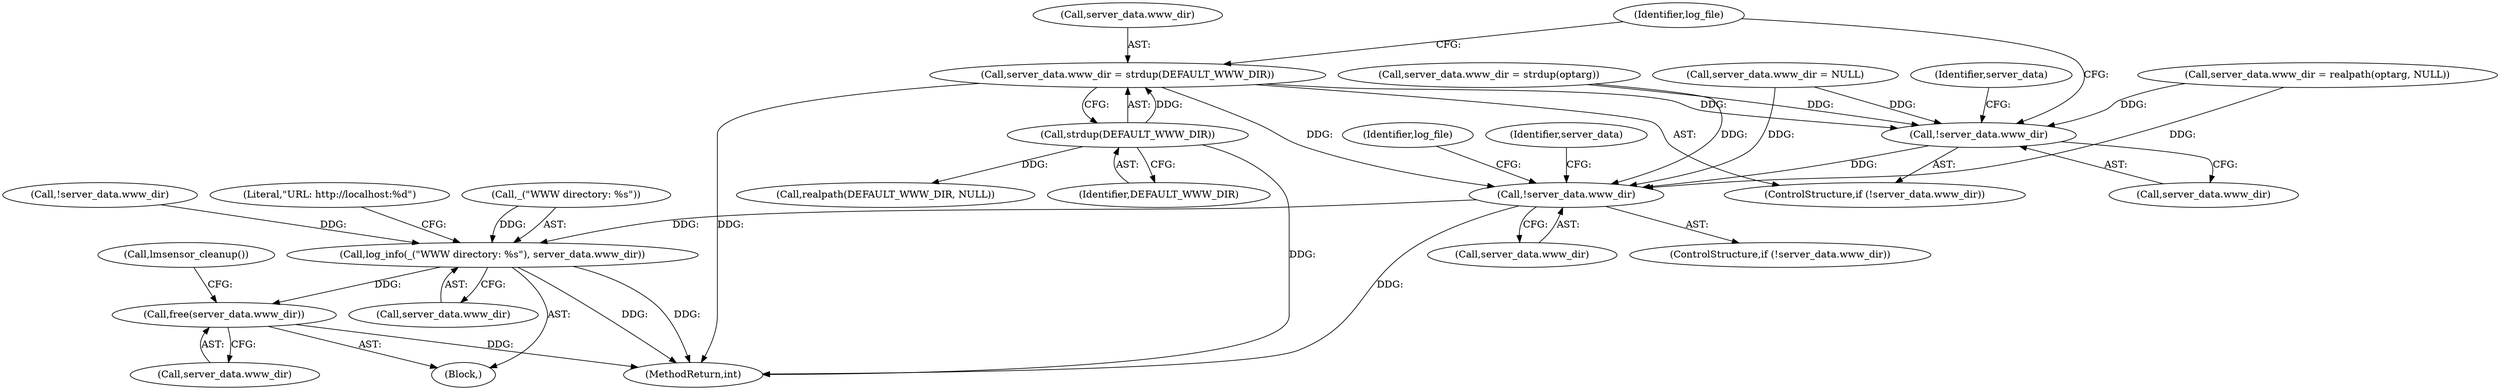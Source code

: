 digraph "0_wpitchoune_8b10426dcc0246c1712a99460dd470dcb1cc4d9c_0@API" {
"1000271" [label="(Call,server_data.www_dir = strdup(DEFAULT_WWW_DIR))"];
"1000275" [label="(Call,strdup(DEFAULT_WWW_DIR))"];
"1000267" [label="(Call,!server_data.www_dir)"];
"1000290" [label="(Call,!server_data.www_dir)"];
"1000334" [label="(Call,log_info(_(\"WWW directory: %s\"), server_data.www_dir))"];
"1000418" [label="(Call,free(server_data.www_dir))"];
"1000279" [label="(Identifier,log_file)"];
"1000197" [label="(Call,server_data.www_dir = realpath(optarg, NULL))"];
"1000316" [label="(Identifier,log_file)"];
"1000267" [label="(Call,!server_data.www_dir)"];
"1000334" [label="(Call,log_info(_(\"WWW directory: %s\"), server_data.www_dir))"];
"1000273" [label="(Identifier,server_data)"];
"1000335" [label="(Call,_(\"WWW directory: %s\"))"];
"1000422" [label="(Call,lmsensor_cleanup())"];
"1000297" [label="(Identifier,server_data)"];
"1000291" [label="(Call,server_data.www_dir)"];
"1000303" [label="(Call,!server_data.www_dir)"];
"1000104" [label="(Block,)"];
"1000432" [label="(MethodReturn,int)"];
"1000418" [label="(Call,free(server_data.www_dir))"];
"1000337" [label="(Call,server_data.www_dir)"];
"1000290" [label="(Call,!server_data.www_dir)"];
"1000271" [label="(Call,server_data.www_dir = strdup(DEFAULT_WWW_DIR))"];
"1000289" [label="(ControlStructure,if (!server_data.www_dir))"];
"1000299" [label="(Call,realpath(DEFAULT_WWW_DIR, NULL))"];
"1000419" [label="(Call,server_data.www_dir)"];
"1000266" [label="(ControlStructure,if (!server_data.www_dir))"];
"1000127" [label="(Call,server_data.www_dir = NULL)"];
"1000275" [label="(Call,strdup(DEFAULT_WWW_DIR))"];
"1000272" [label="(Call,server_data.www_dir)"];
"1000268" [label="(Call,server_data.www_dir)"];
"1000174" [label="(Call,server_data.www_dir = strdup(optarg))"];
"1000276" [label="(Identifier,DEFAULT_WWW_DIR)"];
"1000342" [label="(Literal,\"URL: http://localhost:%d\")"];
"1000271" -> "1000266"  [label="AST: "];
"1000271" -> "1000275"  [label="CFG: "];
"1000272" -> "1000271"  [label="AST: "];
"1000275" -> "1000271"  [label="AST: "];
"1000279" -> "1000271"  [label="CFG: "];
"1000271" -> "1000432"  [label="DDG: "];
"1000271" -> "1000267"  [label="DDG: "];
"1000275" -> "1000271"  [label="DDG: "];
"1000271" -> "1000290"  [label="DDG: "];
"1000275" -> "1000276"  [label="CFG: "];
"1000276" -> "1000275"  [label="AST: "];
"1000275" -> "1000432"  [label="DDG: "];
"1000275" -> "1000299"  [label="DDG: "];
"1000267" -> "1000266"  [label="AST: "];
"1000267" -> "1000268"  [label="CFG: "];
"1000268" -> "1000267"  [label="AST: "];
"1000273" -> "1000267"  [label="CFG: "];
"1000279" -> "1000267"  [label="CFG: "];
"1000174" -> "1000267"  [label="DDG: "];
"1000197" -> "1000267"  [label="DDG: "];
"1000127" -> "1000267"  [label="DDG: "];
"1000267" -> "1000290"  [label="DDG: "];
"1000290" -> "1000289"  [label="AST: "];
"1000290" -> "1000291"  [label="CFG: "];
"1000291" -> "1000290"  [label="AST: "];
"1000297" -> "1000290"  [label="CFG: "];
"1000316" -> "1000290"  [label="CFG: "];
"1000290" -> "1000432"  [label="DDG: "];
"1000174" -> "1000290"  [label="DDG: "];
"1000197" -> "1000290"  [label="DDG: "];
"1000127" -> "1000290"  [label="DDG: "];
"1000290" -> "1000334"  [label="DDG: "];
"1000334" -> "1000104"  [label="AST: "];
"1000334" -> "1000337"  [label="CFG: "];
"1000335" -> "1000334"  [label="AST: "];
"1000337" -> "1000334"  [label="AST: "];
"1000342" -> "1000334"  [label="CFG: "];
"1000334" -> "1000432"  [label="DDG: "];
"1000334" -> "1000432"  [label="DDG: "];
"1000335" -> "1000334"  [label="DDG: "];
"1000303" -> "1000334"  [label="DDG: "];
"1000334" -> "1000418"  [label="DDG: "];
"1000418" -> "1000104"  [label="AST: "];
"1000418" -> "1000419"  [label="CFG: "];
"1000419" -> "1000418"  [label="AST: "];
"1000422" -> "1000418"  [label="CFG: "];
"1000418" -> "1000432"  [label="DDG: "];
}
